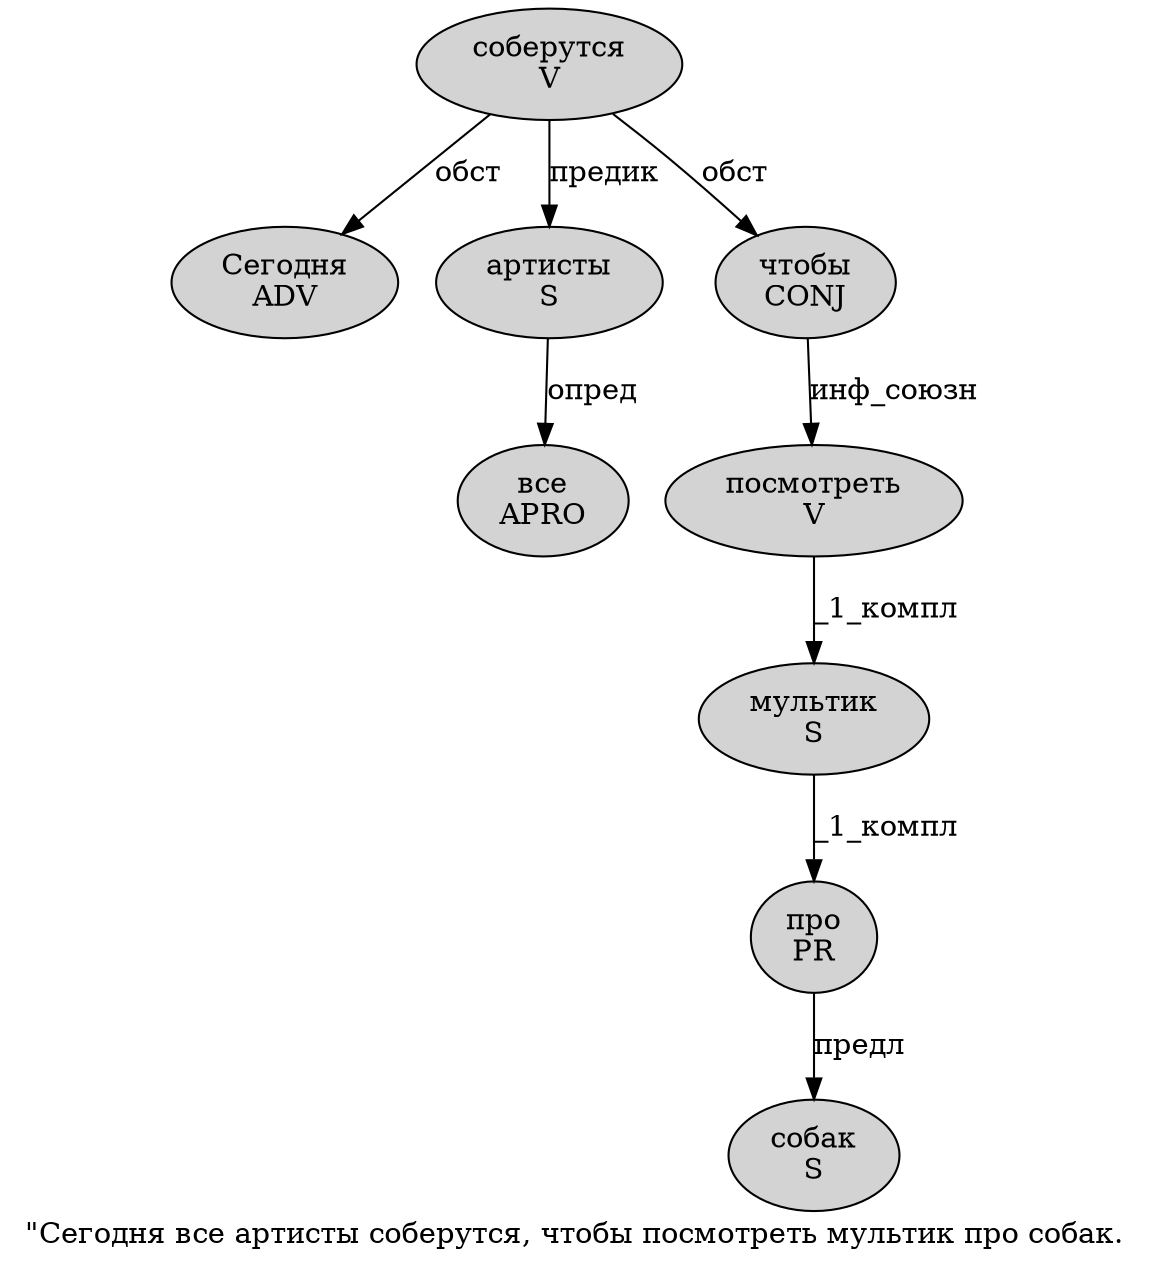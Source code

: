digraph SENTENCE_601 {
	graph [label="\"Сегодня все артисты соберутся, чтобы посмотреть мультик про собак."]
	node [style=filled]
		1 [label="Сегодня
ADV" color="" fillcolor=lightgray penwidth=1 shape=ellipse]
		2 [label="все
APRO" color="" fillcolor=lightgray penwidth=1 shape=ellipse]
		3 [label="артисты
S" color="" fillcolor=lightgray penwidth=1 shape=ellipse]
		4 [label="соберутся
V" color="" fillcolor=lightgray penwidth=1 shape=ellipse]
		6 [label="чтобы
CONJ" color="" fillcolor=lightgray penwidth=1 shape=ellipse]
		7 [label="посмотреть
V" color="" fillcolor=lightgray penwidth=1 shape=ellipse]
		8 [label="мультик
S" color="" fillcolor=lightgray penwidth=1 shape=ellipse]
		9 [label="про
PR" color="" fillcolor=lightgray penwidth=1 shape=ellipse]
		10 [label="собак
S" color="" fillcolor=lightgray penwidth=1 shape=ellipse]
			7 -> 8 [label="_1_компл"]
			9 -> 10 [label="предл"]
			3 -> 2 [label="опред"]
			6 -> 7 [label="инф_союзн"]
			4 -> 1 [label="обст"]
			4 -> 3 [label="предик"]
			4 -> 6 [label="обст"]
			8 -> 9 [label="_1_компл"]
}